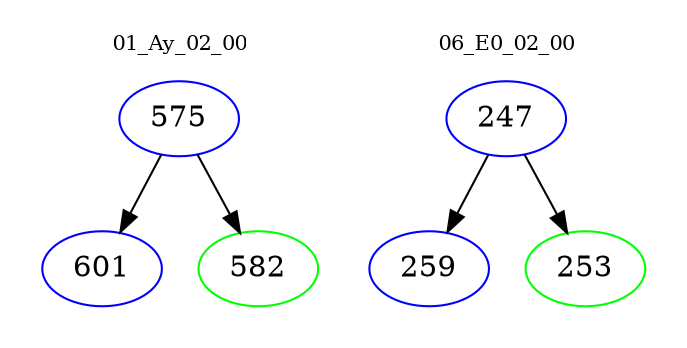 digraph{
subgraph cluster_0 {
color = white
label = "01_Ay_02_00";
fontsize=10;
T0_575 [label="575", color="blue"]
T0_575 -> T0_601 [color="black"]
T0_601 [label="601", color="blue"]
T0_575 -> T0_582 [color="black"]
T0_582 [label="582", color="green"]
}
subgraph cluster_1 {
color = white
label = "06_E0_02_00";
fontsize=10;
T1_247 [label="247", color="blue"]
T1_247 -> T1_259 [color="black"]
T1_259 [label="259", color="blue"]
T1_247 -> T1_253 [color="black"]
T1_253 [label="253", color="green"]
}
}
